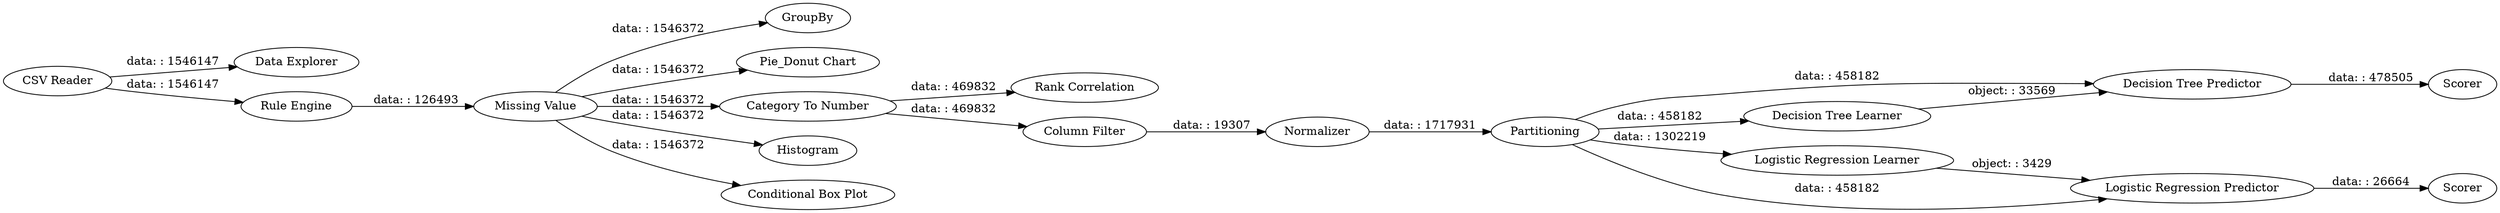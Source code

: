 digraph {
	"3810718916891221555_85" [label="Decision Tree Predictor"]
	"3810718916891221555_2" [label="Data Explorer"]
	"3810718916891221555_6" [label=Normalizer]
	"3810718916891221555_71" [label=GroupBy]
	"3810718916891221555_84" [label="Decision Tree Learner"]
	"3810718916891221555_67" [label="Pie_Donut Chart"]
	"3810718916891221555_80" [label="Logistic Regression Learner"]
	"3810718916891221555_78" [label="Rank Correlation"]
	"3810718916891221555_88" [label=Scorer]
	"3810718916891221555_5" [label="Column Filter"]
	"3810718916891221555_82" [label=Scorer]
	"3810718916891221555_4" [label="Category To Number"]
	"3810718916891221555_68" [label=Histogram]
	"3810718916891221555_3" [label="Missing Value"]
	"3810718916891221555_81" [label="Logistic Regression Predictor"]
	"3810718916891221555_74" [label="Conditional Box Plot"]
	"3810718916891221555_79" [label=Partitioning]
	"3810718916891221555_1" [label="CSV Reader"]
	"3810718916891221555_72" [label="Rule Engine"]
	"3810718916891221555_3" -> "3810718916891221555_68" [label="data: : 1546372"]
	"3810718916891221555_1" -> "3810718916891221555_2" [label="data: : 1546147"]
	"3810718916891221555_3" -> "3810718916891221555_74" [label="data: : 1546372"]
	"3810718916891221555_85" -> "3810718916891221555_88" [label="data: : 478505"]
	"3810718916891221555_4" -> "3810718916891221555_78" [label="data: : 469832"]
	"3810718916891221555_81" -> "3810718916891221555_82" [label="data: : 26664"]
	"3810718916891221555_79" -> "3810718916891221555_85" [label="data: : 458182"]
	"3810718916891221555_1" -> "3810718916891221555_72" [label="data: : 1546147"]
	"3810718916891221555_79" -> "3810718916891221555_81" [label="data: : 458182"]
	"3810718916891221555_4" -> "3810718916891221555_5" [label="data: : 469832"]
	"3810718916891221555_3" -> "3810718916891221555_67" [label="data: : 1546372"]
	"3810718916891221555_79" -> "3810718916891221555_84" [label="data: : 458182"]
	"3810718916891221555_3" -> "3810718916891221555_4" [label="data: : 1546372"]
	"3810718916891221555_3" -> "3810718916891221555_71" [label="data: : 1546372"]
	"3810718916891221555_6" -> "3810718916891221555_79" [label="data: : 1717931"]
	"3810718916891221555_80" -> "3810718916891221555_81" [label="object: : 3429"]
	"3810718916891221555_72" -> "3810718916891221555_3" [label="data: : 126493"]
	"3810718916891221555_84" -> "3810718916891221555_85" [label="object: : 33569"]
	"3810718916891221555_79" -> "3810718916891221555_80" [label="data: : 1302219"]
	"3810718916891221555_5" -> "3810718916891221555_6" [label="data: : 19307"]
	rankdir=LR
}
